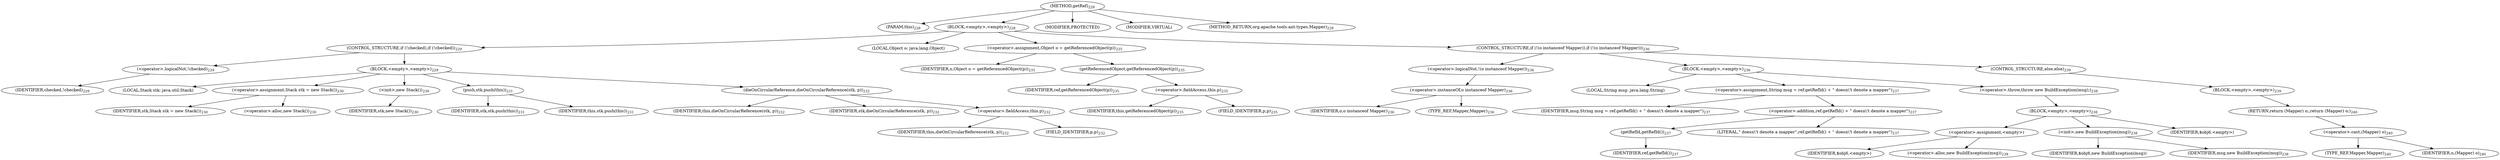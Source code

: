 digraph "getRef" {  
"415" [label = <(METHOD,getRef)<SUB>228</SUB>> ]
"47" [label = <(PARAM,this)<SUB>228</SUB>> ]
"416" [label = <(BLOCK,&lt;empty&gt;,&lt;empty&gt;)<SUB>228</SUB>> ]
"417" [label = <(CONTROL_STRUCTURE,if (!checked),if (!checked))<SUB>229</SUB>> ]
"418" [label = <(&lt;operator&gt;.logicalNot,!checked)<SUB>229</SUB>> ]
"419" [label = <(IDENTIFIER,checked,!checked)<SUB>229</SUB>> ]
"420" [label = <(BLOCK,&lt;empty&gt;,&lt;empty&gt;)<SUB>229</SUB>> ]
"45" [label = <(LOCAL,Stack stk: java.util.Stack)> ]
"421" [label = <(&lt;operator&gt;.assignment,Stack stk = new Stack())<SUB>230</SUB>> ]
"422" [label = <(IDENTIFIER,stk,Stack stk = new Stack())<SUB>230</SUB>> ]
"423" [label = <(&lt;operator&gt;.alloc,new Stack())<SUB>230</SUB>> ]
"424" [label = <(&lt;init&gt;,new Stack())<SUB>230</SUB>> ]
"44" [label = <(IDENTIFIER,stk,new Stack())<SUB>230</SUB>> ]
"425" [label = <(push,stk.push(this))<SUB>231</SUB>> ]
"426" [label = <(IDENTIFIER,stk,stk.push(this))<SUB>231</SUB>> ]
"46" [label = <(IDENTIFIER,this,stk.push(this))<SUB>231</SUB>> ]
"427" [label = <(dieOnCircularReference,dieOnCircularReference(stk, p))<SUB>232</SUB>> ]
"48" [label = <(IDENTIFIER,this,dieOnCircularReference(stk, p))<SUB>232</SUB>> ]
"428" [label = <(IDENTIFIER,stk,dieOnCircularReference(stk, p))<SUB>232</SUB>> ]
"429" [label = <(&lt;operator&gt;.fieldAccess,this.p)<SUB>232</SUB>> ]
"430" [label = <(IDENTIFIER,this,dieOnCircularReference(stk, p))<SUB>232</SUB>> ]
"431" [label = <(FIELD_IDENTIFIER,p,p)<SUB>232</SUB>> ]
"432" [label = <(LOCAL,Object o: java.lang.Object)> ]
"433" [label = <(&lt;operator&gt;.assignment,Object o = getReferencedObject(p))<SUB>235</SUB>> ]
"434" [label = <(IDENTIFIER,o,Object o = getReferencedObject(p))<SUB>235</SUB>> ]
"435" [label = <(getReferencedObject,getReferencedObject(p))<SUB>235</SUB>> ]
"436" [label = <(IDENTIFIER,ref,getReferencedObject(p))<SUB>235</SUB>> ]
"437" [label = <(&lt;operator&gt;.fieldAccess,this.p)<SUB>235</SUB>> ]
"438" [label = <(IDENTIFIER,this,getReferencedObject(p))<SUB>235</SUB>> ]
"439" [label = <(FIELD_IDENTIFIER,p,p)<SUB>235</SUB>> ]
"440" [label = <(CONTROL_STRUCTURE,if (!(o instanceof Mapper)),if (!(o instanceof Mapper)))<SUB>236</SUB>> ]
"441" [label = <(&lt;operator&gt;.logicalNot,!(o instanceof Mapper))<SUB>236</SUB>> ]
"442" [label = <(&lt;operator&gt;.instanceOf,o instanceof Mapper)<SUB>236</SUB>> ]
"443" [label = <(IDENTIFIER,o,o instanceof Mapper)<SUB>236</SUB>> ]
"444" [label = <(TYPE_REF,Mapper,Mapper)<SUB>236</SUB>> ]
"445" [label = <(BLOCK,&lt;empty&gt;,&lt;empty&gt;)<SUB>236</SUB>> ]
"446" [label = <(LOCAL,String msg: java.lang.String)> ]
"447" [label = <(&lt;operator&gt;.assignment,String msg = ref.getRefId() + &quot; doesn\'t denote a mapper&quot;)<SUB>237</SUB>> ]
"448" [label = <(IDENTIFIER,msg,String msg = ref.getRefId() + &quot; doesn\'t denote a mapper&quot;)<SUB>237</SUB>> ]
"449" [label = <(&lt;operator&gt;.addition,ref.getRefId() + &quot; doesn\'t denote a mapper&quot;)<SUB>237</SUB>> ]
"450" [label = <(getRefId,getRefId())<SUB>237</SUB>> ]
"451" [label = <(IDENTIFIER,ref,getRefId())<SUB>237</SUB>> ]
"452" [label = <(LITERAL,&quot; doesn\'t denote a mapper&quot;,ref.getRefId() + &quot; doesn\'t denote a mapper&quot;)<SUB>237</SUB>> ]
"453" [label = <(&lt;operator&gt;.throw,throw new BuildException(msg);)<SUB>238</SUB>> ]
"454" [label = <(BLOCK,&lt;empty&gt;,&lt;empty&gt;)<SUB>238</SUB>> ]
"455" [label = <(&lt;operator&gt;.assignment,&lt;empty&gt;)> ]
"456" [label = <(IDENTIFIER,$obj6,&lt;empty&gt;)> ]
"457" [label = <(&lt;operator&gt;.alloc,new BuildException(msg))<SUB>238</SUB>> ]
"458" [label = <(&lt;init&gt;,new BuildException(msg))<SUB>238</SUB>> ]
"459" [label = <(IDENTIFIER,$obj6,new BuildException(msg))> ]
"460" [label = <(IDENTIFIER,msg,new BuildException(msg))<SUB>238</SUB>> ]
"461" [label = <(IDENTIFIER,$obj6,&lt;empty&gt;)> ]
"462" [label = <(CONTROL_STRUCTURE,else,else)<SUB>239</SUB>> ]
"463" [label = <(BLOCK,&lt;empty&gt;,&lt;empty&gt;)<SUB>239</SUB>> ]
"464" [label = <(RETURN,return (Mapper) o;,return (Mapper) o;)<SUB>240</SUB>> ]
"465" [label = <(&lt;operator&gt;.cast,(Mapper) o)<SUB>240</SUB>> ]
"466" [label = <(TYPE_REF,Mapper,Mapper)<SUB>240</SUB>> ]
"467" [label = <(IDENTIFIER,o,(Mapper) o)<SUB>240</SUB>> ]
"468" [label = <(MODIFIER,PROTECTED)> ]
"469" [label = <(MODIFIER,VIRTUAL)> ]
"470" [label = <(METHOD_RETURN,org.apache.tools.ant.types.Mapper)<SUB>228</SUB>> ]
  "415" -> "47" 
  "415" -> "416" 
  "415" -> "468" 
  "415" -> "469" 
  "415" -> "470" 
  "416" -> "417" 
  "416" -> "432" 
  "416" -> "433" 
  "416" -> "440" 
  "417" -> "418" 
  "417" -> "420" 
  "418" -> "419" 
  "420" -> "45" 
  "420" -> "421" 
  "420" -> "424" 
  "420" -> "425" 
  "420" -> "427" 
  "421" -> "422" 
  "421" -> "423" 
  "424" -> "44" 
  "425" -> "426" 
  "425" -> "46" 
  "427" -> "48" 
  "427" -> "428" 
  "427" -> "429" 
  "429" -> "430" 
  "429" -> "431" 
  "433" -> "434" 
  "433" -> "435" 
  "435" -> "436" 
  "435" -> "437" 
  "437" -> "438" 
  "437" -> "439" 
  "440" -> "441" 
  "440" -> "445" 
  "440" -> "462" 
  "441" -> "442" 
  "442" -> "443" 
  "442" -> "444" 
  "445" -> "446" 
  "445" -> "447" 
  "445" -> "453" 
  "447" -> "448" 
  "447" -> "449" 
  "449" -> "450" 
  "449" -> "452" 
  "450" -> "451" 
  "453" -> "454" 
  "454" -> "455" 
  "454" -> "458" 
  "454" -> "461" 
  "455" -> "456" 
  "455" -> "457" 
  "458" -> "459" 
  "458" -> "460" 
  "462" -> "463" 
  "463" -> "464" 
  "464" -> "465" 
  "465" -> "466" 
  "465" -> "467" 
}
